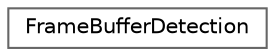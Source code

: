 digraph "Graphical Class Hierarchy"
{
 // LATEX_PDF_SIZE
  bgcolor="transparent";
  edge [fontname=Helvetica,fontsize=10,labelfontname=Helvetica,labelfontsize=10];
  node [fontname=Helvetica,fontsize=10,shape=box,height=0.2,width=0.4];
  rankdir="LR";
  Node0 [id="Node000000",label="FrameBufferDetection",height=0.2,width=0.4,color="grey40", fillcolor="white", style="filled",URL="$classFrameBufferDetection.html",tooltip=" "];
}
